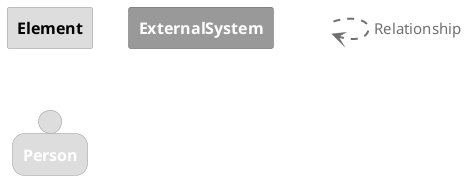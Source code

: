@startuml
set separator none

skinparam {
  shadowing false
  arrowFontSize 15
  defaultTextAlignment center
  wrapWidth 100
  maxMessageSize 100
}
hide stereotype

skinparam rectangle<<_transparent>> {
  BorderColor transparent
  BackgroundColor transparent
  FontColor transparent
}

skinparam rectangle<<1>> {
  BackgroundColor #dddddd
  FontColor #000000
  BorderColor #9a9a9a
}
rectangle "==Element" <<1>>

skinparam rectangle<<2>> {
  BackgroundColor #999999
  FontColor #ffffff
  BorderColor #6b6b6b
}
rectangle "==ExternalSystem" <<2>>

skinparam person<<3>> {
  BackgroundColor #dddddd
  FontColor #ffffff
  BorderColor #9a9a9a
}
person "==Person" <<3>>

rectangle "." <<_transparent>> as 4
4 .[#707070,thickness=2].> 4 : "<color:#707070>Relationship"


@enduml
